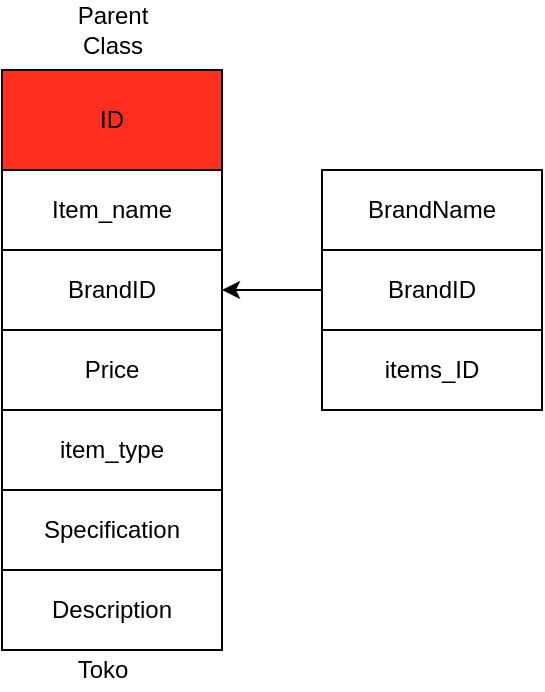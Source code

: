 <mxfile version="16.6.2" type="device"><diagram id="ZGQbosTTQTIQVRkKMrVI" name="Page-1"><mxGraphModel dx="868" dy="450" grid="1" gridSize="10" guides="1" tooltips="1" connect="1" arrows="1" fold="1" page="1" pageScale="1" pageWidth="850" pageHeight="1100" math="0" shadow="0"><root><mxCell id="0"/><mxCell id="1" parent="0"/><mxCell id="dKMCU-AVyX4-ZgV5hHi5-1" value="ID" style="rounded=0;whiteSpace=wrap;html=1;fillColor=#FF2E1F;" vertex="1" parent="1"><mxGeometry x="120" y="70" width="110" height="50" as="geometry"/></mxCell><mxCell id="dKMCU-AVyX4-ZgV5hHi5-2" value="item_type" style="rounded=0;whiteSpace=wrap;html=1;" vertex="1" parent="1"><mxGeometry x="120" y="240" width="110" height="40" as="geometry"/></mxCell><mxCell id="dKMCU-AVyX4-ZgV5hHi5-3" value="Specification" style="rounded=0;whiteSpace=wrap;html=1;" vertex="1" parent="1"><mxGeometry x="120" y="280" width="110" height="40" as="geometry"/></mxCell><mxCell id="dKMCU-AVyX4-ZgV5hHi5-4" value="Item_name" style="rounded=0;whiteSpace=wrap;html=1;" vertex="1" parent="1"><mxGeometry x="120" y="120" width="110" height="40" as="geometry"/></mxCell><mxCell id="dKMCU-AVyX4-ZgV5hHi5-5" value="BrandID" style="rounded=0;whiteSpace=wrap;html=1;" vertex="1" parent="1"><mxGeometry x="120" y="160" width="110" height="40" as="geometry"/></mxCell><mxCell id="dKMCU-AVyX4-ZgV5hHi5-6" value="Price" style="rounded=0;whiteSpace=wrap;html=1;" vertex="1" parent="1"><mxGeometry x="120" y="200" width="110" height="40" as="geometry"/></mxCell><mxCell id="dKMCU-AVyX4-ZgV5hHi5-7" value="Description" style="rounded=0;whiteSpace=wrap;html=1;" vertex="1" parent="1"><mxGeometry x="120" y="320" width="110" height="40" as="geometry"/></mxCell><mxCell id="dKMCU-AVyX4-ZgV5hHi5-8" value="Parent&lt;br&gt;Class" style="text;html=1;align=center;verticalAlign=middle;resizable=0;points=[];autosize=1;strokeColor=none;fillColor=none;" vertex="1" parent="1"><mxGeometry x="150" y="35" width="50" height="30" as="geometry"/></mxCell><mxCell id="dKMCU-AVyX4-ZgV5hHi5-9" value="Toko" style="text;html=1;align=center;verticalAlign=middle;resizable=0;points=[];autosize=1;strokeColor=none;fillColor=none;" vertex="1" parent="1"><mxGeometry x="150" y="360" width="40" height="20" as="geometry"/></mxCell><mxCell id="dKMCU-AVyX4-ZgV5hHi5-10" value="BrandName" style="rounded=0;whiteSpace=wrap;html=1;" vertex="1" parent="1"><mxGeometry x="280" y="120" width="110" height="40" as="geometry"/></mxCell><mxCell id="dKMCU-AVyX4-ZgV5hHi5-14" style="edgeStyle=orthogonalEdgeStyle;rounded=0;orthogonalLoop=1;jettySize=auto;html=1;entryX=1;entryY=0.5;entryDx=0;entryDy=0;" edge="1" parent="1" source="dKMCU-AVyX4-ZgV5hHi5-11" target="dKMCU-AVyX4-ZgV5hHi5-5"><mxGeometry relative="1" as="geometry"/></mxCell><mxCell id="dKMCU-AVyX4-ZgV5hHi5-11" value="BrandID" style="rounded=0;whiteSpace=wrap;html=1;" vertex="1" parent="1"><mxGeometry x="280" y="160" width="110" height="40" as="geometry"/></mxCell><mxCell id="dKMCU-AVyX4-ZgV5hHi5-12" value="items_ID" style="rounded=0;whiteSpace=wrap;html=1;" vertex="1" parent="1"><mxGeometry x="280" y="200" width="110" height="40" as="geometry"/></mxCell></root></mxGraphModel></diagram></mxfile>